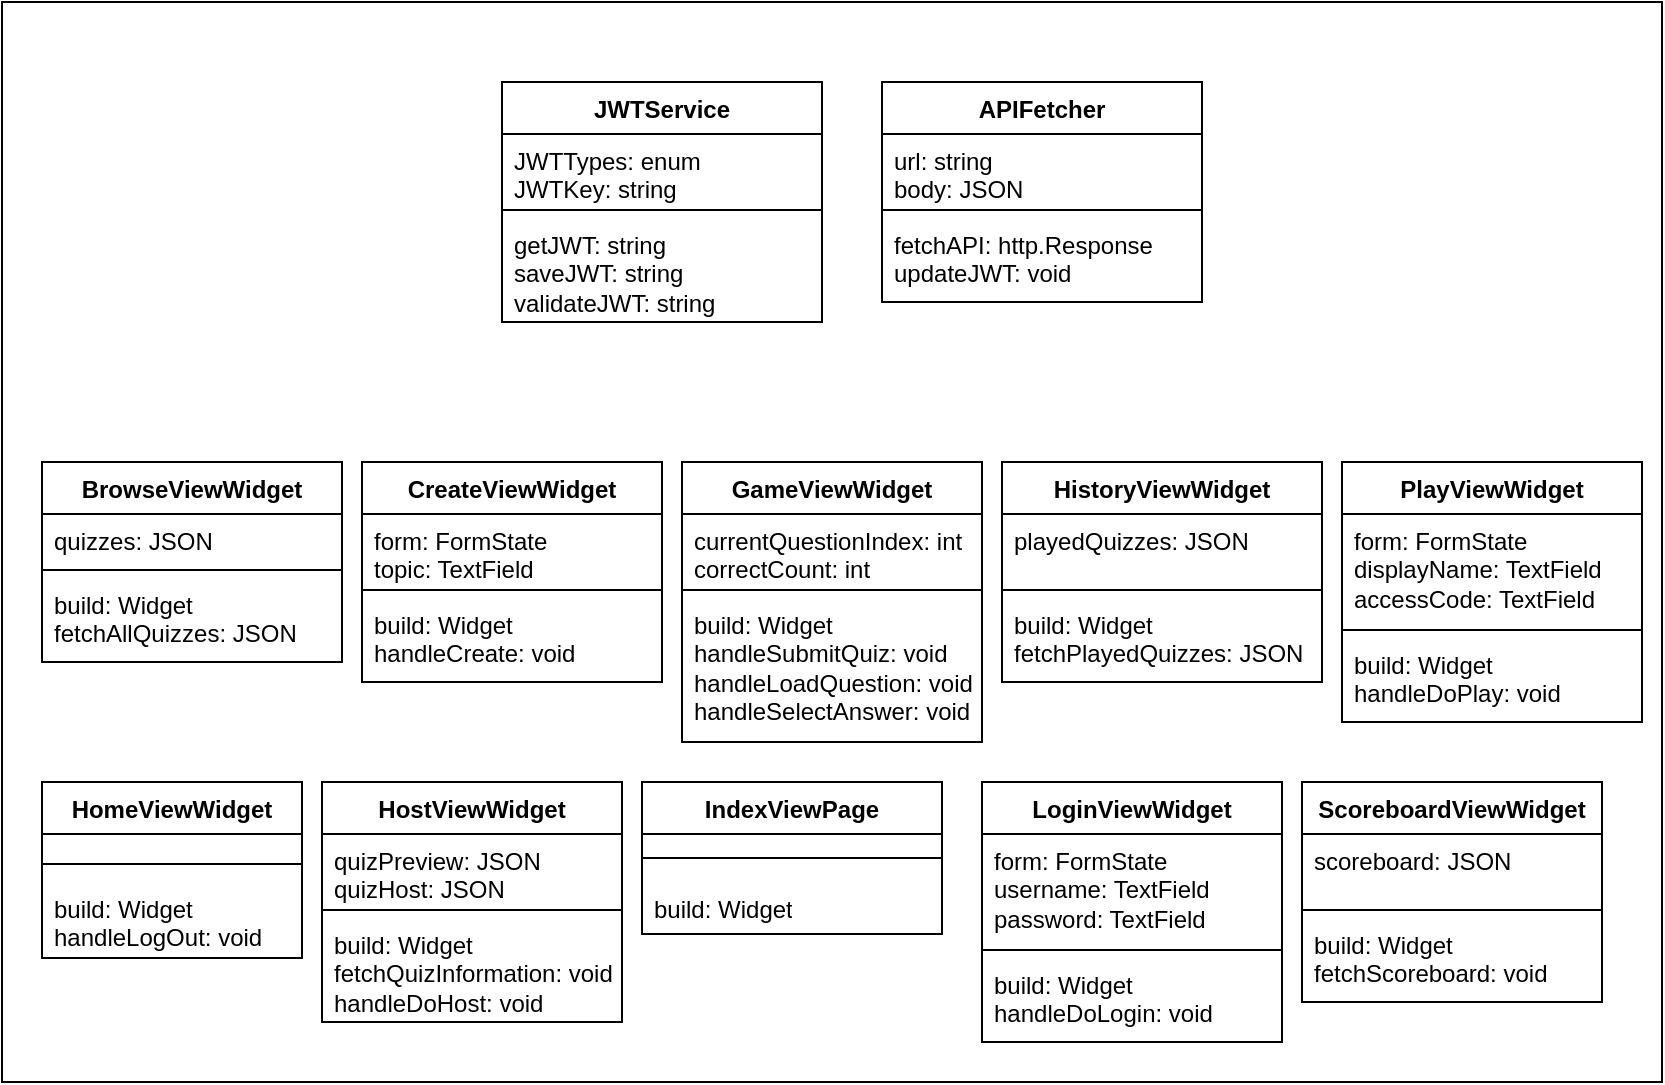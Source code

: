 <mxfile version="28.0.6">
  <diagram name="Page-1" id="H00l7rAya5VoPT8Jox3v">
    <mxGraphModel dx="1124" dy="564" grid="1" gridSize="10" guides="1" tooltips="1" connect="1" arrows="1" fold="1" page="1" pageScale="1" pageWidth="850" pageHeight="1100" math="0" shadow="0">
      <root>
        <mxCell id="0" />
        <mxCell id="1" parent="0" />
        <mxCell id="x9GBDwBVRwiYbIJYeiJB-68" value="" style="rounded=0;whiteSpace=wrap;html=1;" vertex="1" parent="1">
          <mxGeometry x="10" y="150" width="830" height="540" as="geometry" />
        </mxCell>
        <mxCell id="x9GBDwBVRwiYbIJYeiJB-5" value="JWTService" style="swimlane;fontStyle=1;align=center;verticalAlign=top;childLayout=stackLayout;horizontal=1;startSize=26;horizontalStack=0;resizeParent=1;resizeParentMax=0;resizeLast=0;collapsible=1;marginBottom=0;whiteSpace=wrap;html=1;" vertex="1" parent="1">
          <mxGeometry x="260" y="190" width="160" height="120" as="geometry" />
        </mxCell>
        <mxCell id="x9GBDwBVRwiYbIJYeiJB-6" value="JWTTypes: enum&lt;div&gt;JWTKey: string&lt;/div&gt;" style="text;strokeColor=none;fillColor=none;align=left;verticalAlign=top;spacingLeft=4;spacingRight=4;overflow=hidden;rotatable=0;points=[[0,0.5],[1,0.5]];portConstraint=eastwest;whiteSpace=wrap;html=1;" vertex="1" parent="x9GBDwBVRwiYbIJYeiJB-5">
          <mxGeometry y="26" width="160" height="34" as="geometry" />
        </mxCell>
        <mxCell id="x9GBDwBVRwiYbIJYeiJB-7" value="" style="line;strokeWidth=1;fillColor=none;align=left;verticalAlign=middle;spacingTop=-1;spacingLeft=3;spacingRight=3;rotatable=0;labelPosition=right;points=[];portConstraint=eastwest;strokeColor=inherit;" vertex="1" parent="x9GBDwBVRwiYbIJYeiJB-5">
          <mxGeometry y="60" width="160" height="8" as="geometry" />
        </mxCell>
        <mxCell id="x9GBDwBVRwiYbIJYeiJB-8" value="getJWT: string&lt;div&gt;saveJWT: string&lt;/div&gt;&lt;div&gt;validateJWT: string&lt;/div&gt;" style="text;strokeColor=none;fillColor=none;align=left;verticalAlign=top;spacingLeft=4;spacingRight=4;overflow=hidden;rotatable=0;points=[[0,0.5],[1,0.5]];portConstraint=eastwest;whiteSpace=wrap;html=1;" vertex="1" parent="x9GBDwBVRwiYbIJYeiJB-5">
          <mxGeometry y="68" width="160" height="52" as="geometry" />
        </mxCell>
        <mxCell id="x9GBDwBVRwiYbIJYeiJB-18" value="BrowseViewWidget" style="swimlane;fontStyle=1;align=center;verticalAlign=top;childLayout=stackLayout;horizontal=1;startSize=26;horizontalStack=0;resizeParent=1;resizeParentMax=0;resizeLast=0;collapsible=1;marginBottom=0;whiteSpace=wrap;html=1;" vertex="1" parent="1">
          <mxGeometry x="30" y="380" width="150" height="100" as="geometry" />
        </mxCell>
        <mxCell id="x9GBDwBVRwiYbIJYeiJB-19" value="quizzes: JSON" style="text;strokeColor=none;fillColor=none;align=left;verticalAlign=top;spacingLeft=4;spacingRight=4;overflow=hidden;rotatable=0;points=[[0,0.5],[1,0.5]];portConstraint=eastwest;whiteSpace=wrap;html=1;" vertex="1" parent="x9GBDwBVRwiYbIJYeiJB-18">
          <mxGeometry y="26" width="150" height="24" as="geometry" />
        </mxCell>
        <mxCell id="x9GBDwBVRwiYbIJYeiJB-20" value="" style="line;strokeWidth=1;fillColor=none;align=left;verticalAlign=middle;spacingTop=-1;spacingLeft=3;spacingRight=3;rotatable=0;labelPosition=right;points=[];portConstraint=eastwest;strokeColor=inherit;" vertex="1" parent="x9GBDwBVRwiYbIJYeiJB-18">
          <mxGeometry y="50" width="150" height="8" as="geometry" />
        </mxCell>
        <mxCell id="x9GBDwBVRwiYbIJYeiJB-21" value="build: Widget&lt;div&gt;fetchAllQuizzes: JSON&lt;/div&gt;" style="text;strokeColor=none;fillColor=none;align=left;verticalAlign=top;spacingLeft=4;spacingRight=4;overflow=hidden;rotatable=0;points=[[0,0.5],[1,0.5]];portConstraint=eastwest;whiteSpace=wrap;html=1;" vertex="1" parent="x9GBDwBVRwiYbIJYeiJB-18">
          <mxGeometry y="58" width="150" height="42" as="geometry" />
        </mxCell>
        <mxCell id="x9GBDwBVRwiYbIJYeiJB-22" value="CreateViewWidget" style="swimlane;fontStyle=1;align=center;verticalAlign=top;childLayout=stackLayout;horizontal=1;startSize=26;horizontalStack=0;resizeParent=1;resizeParentMax=0;resizeLast=0;collapsible=1;marginBottom=0;whiteSpace=wrap;html=1;" vertex="1" parent="1">
          <mxGeometry x="190" y="380" width="150" height="110" as="geometry" />
        </mxCell>
        <mxCell id="x9GBDwBVRwiYbIJYeiJB-23" value="form: FormState&lt;div&gt;topic: TextField&lt;/div&gt;" style="text;strokeColor=none;fillColor=none;align=left;verticalAlign=top;spacingLeft=4;spacingRight=4;overflow=hidden;rotatable=0;points=[[0,0.5],[1,0.5]];portConstraint=eastwest;whiteSpace=wrap;html=1;" vertex="1" parent="x9GBDwBVRwiYbIJYeiJB-22">
          <mxGeometry y="26" width="150" height="34" as="geometry" />
        </mxCell>
        <mxCell id="x9GBDwBVRwiYbIJYeiJB-24" value="" style="line;strokeWidth=1;fillColor=none;align=left;verticalAlign=middle;spacingTop=-1;spacingLeft=3;spacingRight=3;rotatable=0;labelPosition=right;points=[];portConstraint=eastwest;strokeColor=inherit;" vertex="1" parent="x9GBDwBVRwiYbIJYeiJB-22">
          <mxGeometry y="60" width="150" height="8" as="geometry" />
        </mxCell>
        <mxCell id="x9GBDwBVRwiYbIJYeiJB-25" value="build: Widget&lt;div&gt;handleCreate: void&lt;/div&gt;" style="text;strokeColor=none;fillColor=none;align=left;verticalAlign=top;spacingLeft=4;spacingRight=4;overflow=hidden;rotatable=0;points=[[0,0.5],[1,0.5]];portConstraint=eastwest;whiteSpace=wrap;html=1;" vertex="1" parent="x9GBDwBVRwiYbIJYeiJB-22">
          <mxGeometry y="68" width="150" height="42" as="geometry" />
        </mxCell>
        <mxCell id="x9GBDwBVRwiYbIJYeiJB-26" value="GameViewWidget" style="swimlane;fontStyle=1;align=center;verticalAlign=top;childLayout=stackLayout;horizontal=1;startSize=26;horizontalStack=0;resizeParent=1;resizeParentMax=0;resizeLast=0;collapsible=1;marginBottom=0;whiteSpace=wrap;html=1;" vertex="1" parent="1">
          <mxGeometry x="350" y="380" width="150" height="140" as="geometry" />
        </mxCell>
        <mxCell id="x9GBDwBVRwiYbIJYeiJB-27" value="currentQuestionIndex: int&lt;div&gt;correctCount: int&lt;/div&gt;" style="text;strokeColor=none;fillColor=none;align=left;verticalAlign=top;spacingLeft=4;spacingRight=4;overflow=hidden;rotatable=0;points=[[0,0.5],[1,0.5]];portConstraint=eastwest;whiteSpace=wrap;html=1;" vertex="1" parent="x9GBDwBVRwiYbIJYeiJB-26">
          <mxGeometry y="26" width="150" height="34" as="geometry" />
        </mxCell>
        <mxCell id="x9GBDwBVRwiYbIJYeiJB-28" value="" style="line;strokeWidth=1;fillColor=none;align=left;verticalAlign=middle;spacingTop=-1;spacingLeft=3;spacingRight=3;rotatable=0;labelPosition=right;points=[];portConstraint=eastwest;strokeColor=inherit;" vertex="1" parent="x9GBDwBVRwiYbIJYeiJB-26">
          <mxGeometry y="60" width="150" height="8" as="geometry" />
        </mxCell>
        <mxCell id="x9GBDwBVRwiYbIJYeiJB-29" value="&lt;div&gt;build: Widget&lt;/div&gt;&lt;div&gt;handleSubmitQuiz: void&lt;/div&gt;handleLoadQuestion: void&lt;div&gt;handleSelectAnswer: void&lt;/div&gt;" style="text;strokeColor=none;fillColor=none;align=left;verticalAlign=top;spacingLeft=4;spacingRight=4;overflow=hidden;rotatable=0;points=[[0,0.5],[1,0.5]];portConstraint=eastwest;whiteSpace=wrap;html=1;" vertex="1" parent="x9GBDwBVRwiYbIJYeiJB-26">
          <mxGeometry y="68" width="150" height="72" as="geometry" />
        </mxCell>
        <mxCell id="x9GBDwBVRwiYbIJYeiJB-30" value="HistoryViewWidget" style="swimlane;fontStyle=1;align=center;verticalAlign=top;childLayout=stackLayout;horizontal=1;startSize=26;horizontalStack=0;resizeParent=1;resizeParentMax=0;resizeLast=0;collapsible=1;marginBottom=0;whiteSpace=wrap;html=1;" vertex="1" parent="1">
          <mxGeometry x="510" y="380" width="160" height="110" as="geometry" />
        </mxCell>
        <mxCell id="x9GBDwBVRwiYbIJYeiJB-31" value="playedQuizzes: JSON&lt;div&gt;&lt;br&gt;&lt;/div&gt;" style="text;strokeColor=none;fillColor=none;align=left;verticalAlign=top;spacingLeft=4;spacingRight=4;overflow=hidden;rotatable=0;points=[[0,0.5],[1,0.5]];portConstraint=eastwest;whiteSpace=wrap;html=1;" vertex="1" parent="x9GBDwBVRwiYbIJYeiJB-30">
          <mxGeometry y="26" width="160" height="34" as="geometry" />
        </mxCell>
        <mxCell id="x9GBDwBVRwiYbIJYeiJB-32" value="" style="line;strokeWidth=1;fillColor=none;align=left;verticalAlign=middle;spacingTop=-1;spacingLeft=3;spacingRight=3;rotatable=0;labelPosition=right;points=[];portConstraint=eastwest;strokeColor=inherit;" vertex="1" parent="x9GBDwBVRwiYbIJYeiJB-30">
          <mxGeometry y="60" width="160" height="8" as="geometry" />
        </mxCell>
        <mxCell id="x9GBDwBVRwiYbIJYeiJB-33" value="&lt;div&gt;build: Widget&lt;/div&gt;&lt;div&gt;fetchPlayedQuizzes: JSON&lt;/div&gt;&lt;div&gt;&lt;br&gt;&lt;/div&gt;" style="text;strokeColor=none;fillColor=none;align=left;verticalAlign=top;spacingLeft=4;spacingRight=4;overflow=hidden;rotatable=0;points=[[0,0.5],[1,0.5]];portConstraint=eastwest;whiteSpace=wrap;html=1;" vertex="1" parent="x9GBDwBVRwiYbIJYeiJB-30">
          <mxGeometry y="68" width="160" height="42" as="geometry" />
        </mxCell>
        <mxCell id="x9GBDwBVRwiYbIJYeiJB-34" value="HomeViewWidget" style="swimlane;fontStyle=1;align=center;verticalAlign=top;childLayout=stackLayout;horizontal=1;startSize=26;horizontalStack=0;resizeParent=1;resizeParentMax=0;resizeLast=0;collapsible=1;marginBottom=0;whiteSpace=wrap;html=1;" vertex="1" parent="1">
          <mxGeometry x="30" y="540" width="130" height="88" as="geometry" />
        </mxCell>
        <mxCell id="x9GBDwBVRwiYbIJYeiJB-35" value="&lt;div&gt;&lt;br&gt;&lt;/div&gt;" style="text;strokeColor=none;fillColor=none;align=left;verticalAlign=top;spacingLeft=4;spacingRight=4;overflow=hidden;rotatable=0;points=[[0,0.5],[1,0.5]];portConstraint=eastwest;whiteSpace=wrap;html=1;" vertex="1" parent="x9GBDwBVRwiYbIJYeiJB-34">
          <mxGeometry y="26" width="130" height="6" as="geometry" />
        </mxCell>
        <mxCell id="x9GBDwBVRwiYbIJYeiJB-36" value="" style="line;strokeWidth=1;fillColor=none;align=left;verticalAlign=middle;spacingTop=-1;spacingLeft=3;spacingRight=3;rotatable=0;labelPosition=right;points=[];portConstraint=eastwest;strokeColor=inherit;" vertex="1" parent="x9GBDwBVRwiYbIJYeiJB-34">
          <mxGeometry y="32" width="130" height="18" as="geometry" />
        </mxCell>
        <mxCell id="x9GBDwBVRwiYbIJYeiJB-37" value="&lt;div&gt;build: Widget&lt;/div&gt;&lt;div&gt;handleLogOut: void&lt;/div&gt;" style="text;strokeColor=none;fillColor=none;align=left;verticalAlign=top;spacingLeft=4;spacingRight=4;overflow=hidden;rotatable=0;points=[[0,0.5],[1,0.5]];portConstraint=eastwest;whiteSpace=wrap;html=1;" vertex="1" parent="x9GBDwBVRwiYbIJYeiJB-34">
          <mxGeometry y="50" width="130" height="38" as="geometry" />
        </mxCell>
        <mxCell id="x9GBDwBVRwiYbIJYeiJB-38" value="HostViewWidget" style="swimlane;fontStyle=1;align=center;verticalAlign=top;childLayout=stackLayout;horizontal=1;startSize=26;horizontalStack=0;resizeParent=1;resizeParentMax=0;resizeLast=0;collapsible=1;marginBottom=0;whiteSpace=wrap;html=1;" vertex="1" parent="1">
          <mxGeometry x="170" y="540" width="150" height="120" as="geometry" />
        </mxCell>
        <mxCell id="x9GBDwBVRwiYbIJYeiJB-39" value="quizPreview: JSON&lt;div&gt;quizHost: JSON&lt;/div&gt;" style="text;strokeColor=none;fillColor=none;align=left;verticalAlign=top;spacingLeft=4;spacingRight=4;overflow=hidden;rotatable=0;points=[[0,0.5],[1,0.5]];portConstraint=eastwest;whiteSpace=wrap;html=1;" vertex="1" parent="x9GBDwBVRwiYbIJYeiJB-38">
          <mxGeometry y="26" width="150" height="34" as="geometry" />
        </mxCell>
        <mxCell id="x9GBDwBVRwiYbIJYeiJB-40" value="" style="line;strokeWidth=1;fillColor=none;align=left;verticalAlign=middle;spacingTop=-1;spacingLeft=3;spacingRight=3;rotatable=0;labelPosition=right;points=[];portConstraint=eastwest;strokeColor=inherit;" vertex="1" parent="x9GBDwBVRwiYbIJYeiJB-38">
          <mxGeometry y="60" width="150" height="8" as="geometry" />
        </mxCell>
        <mxCell id="x9GBDwBVRwiYbIJYeiJB-41" value="build: Widget&lt;div&gt;fetchQuizInformation: void&lt;/div&gt;&lt;div&gt;handleDoHost: void&lt;/div&gt;" style="text;strokeColor=none;fillColor=none;align=left;verticalAlign=top;spacingLeft=4;spacingRight=4;overflow=hidden;rotatable=0;points=[[0,0.5],[1,0.5]];portConstraint=eastwest;whiteSpace=wrap;html=1;" vertex="1" parent="x9GBDwBVRwiYbIJYeiJB-38">
          <mxGeometry y="68" width="150" height="52" as="geometry" />
        </mxCell>
        <mxCell id="x9GBDwBVRwiYbIJYeiJB-42" value="IndexViewPage" style="swimlane;fontStyle=1;align=center;verticalAlign=top;childLayout=stackLayout;horizontal=1;startSize=26;horizontalStack=0;resizeParent=1;resizeParentMax=0;resizeLast=0;collapsible=1;marginBottom=0;whiteSpace=wrap;html=1;" vertex="1" parent="1">
          <mxGeometry x="330" y="540" width="150" height="76" as="geometry" />
        </mxCell>
        <mxCell id="x9GBDwBVRwiYbIJYeiJB-44" value="" style="line;strokeWidth=1;fillColor=none;align=left;verticalAlign=middle;spacingTop=-1;spacingLeft=3;spacingRight=3;rotatable=0;labelPosition=right;points=[];portConstraint=eastwest;strokeColor=inherit;" vertex="1" parent="x9GBDwBVRwiYbIJYeiJB-42">
          <mxGeometry y="26" width="150" height="24" as="geometry" />
        </mxCell>
        <mxCell id="x9GBDwBVRwiYbIJYeiJB-45" value="build: Widget" style="text;strokeColor=none;fillColor=none;align=left;verticalAlign=top;spacingLeft=4;spacingRight=4;overflow=hidden;rotatable=0;points=[[0,0.5],[1,0.5]];portConstraint=eastwest;whiteSpace=wrap;html=1;" vertex="1" parent="x9GBDwBVRwiYbIJYeiJB-42">
          <mxGeometry y="50" width="150" height="26" as="geometry" />
        </mxCell>
        <mxCell id="x9GBDwBVRwiYbIJYeiJB-49" value="LoginViewWidget" style="swimlane;fontStyle=1;align=center;verticalAlign=top;childLayout=stackLayout;horizontal=1;startSize=26;horizontalStack=0;resizeParent=1;resizeParentMax=0;resizeLast=0;collapsible=1;marginBottom=0;whiteSpace=wrap;html=1;" vertex="1" parent="1">
          <mxGeometry x="500" y="540" width="150" height="130" as="geometry" />
        </mxCell>
        <mxCell id="x9GBDwBVRwiYbIJYeiJB-50" value="form: FormState&lt;div&gt;username: TextField&lt;/div&gt;&lt;div&gt;password: TextField&lt;/div&gt;" style="text;strokeColor=none;fillColor=none;align=left;verticalAlign=top;spacingLeft=4;spacingRight=4;overflow=hidden;rotatable=0;points=[[0,0.5],[1,0.5]];portConstraint=eastwest;whiteSpace=wrap;html=1;" vertex="1" parent="x9GBDwBVRwiYbIJYeiJB-49">
          <mxGeometry y="26" width="150" height="54" as="geometry" />
        </mxCell>
        <mxCell id="x9GBDwBVRwiYbIJYeiJB-51" value="" style="line;strokeWidth=1;fillColor=none;align=left;verticalAlign=middle;spacingTop=-1;spacingLeft=3;spacingRight=3;rotatable=0;labelPosition=right;points=[];portConstraint=eastwest;strokeColor=inherit;" vertex="1" parent="x9GBDwBVRwiYbIJYeiJB-49">
          <mxGeometry y="80" width="150" height="8" as="geometry" />
        </mxCell>
        <mxCell id="x9GBDwBVRwiYbIJYeiJB-52" value="build: Widget&lt;div&gt;handleDoLogin: void&lt;/div&gt;" style="text;strokeColor=none;fillColor=none;align=left;verticalAlign=top;spacingLeft=4;spacingRight=4;overflow=hidden;rotatable=0;points=[[0,0.5],[1,0.5]];portConstraint=eastwest;whiteSpace=wrap;html=1;" vertex="1" parent="x9GBDwBVRwiYbIJYeiJB-49">
          <mxGeometry y="88" width="150" height="42" as="geometry" />
        </mxCell>
        <mxCell id="x9GBDwBVRwiYbIJYeiJB-56" value="PlayViewWidget" style="swimlane;fontStyle=1;align=center;verticalAlign=top;childLayout=stackLayout;horizontal=1;startSize=26;horizontalStack=0;resizeParent=1;resizeParentMax=0;resizeLast=0;collapsible=1;marginBottom=0;whiteSpace=wrap;html=1;" vertex="1" parent="1">
          <mxGeometry x="680" y="380" width="150" height="130" as="geometry" />
        </mxCell>
        <mxCell id="x9GBDwBVRwiYbIJYeiJB-57" value="form: FormState&lt;div&gt;displayName: TextField&lt;/div&gt;&lt;div&gt;accessCode: TextField&lt;/div&gt;" style="text;strokeColor=none;fillColor=none;align=left;verticalAlign=top;spacingLeft=4;spacingRight=4;overflow=hidden;rotatable=0;points=[[0,0.5],[1,0.5]];portConstraint=eastwest;whiteSpace=wrap;html=1;" vertex="1" parent="x9GBDwBVRwiYbIJYeiJB-56">
          <mxGeometry y="26" width="150" height="54" as="geometry" />
        </mxCell>
        <mxCell id="x9GBDwBVRwiYbIJYeiJB-58" value="" style="line;strokeWidth=1;fillColor=none;align=left;verticalAlign=middle;spacingTop=-1;spacingLeft=3;spacingRight=3;rotatable=0;labelPosition=right;points=[];portConstraint=eastwest;strokeColor=inherit;" vertex="1" parent="x9GBDwBVRwiYbIJYeiJB-56">
          <mxGeometry y="80" width="150" height="8" as="geometry" />
        </mxCell>
        <mxCell id="x9GBDwBVRwiYbIJYeiJB-59" value="build: Widget&lt;div&gt;handleDoPlay: void&lt;/div&gt;" style="text;strokeColor=none;fillColor=none;align=left;verticalAlign=top;spacingLeft=4;spacingRight=4;overflow=hidden;rotatable=0;points=[[0,0.5],[1,0.5]];portConstraint=eastwest;whiteSpace=wrap;html=1;" vertex="1" parent="x9GBDwBVRwiYbIJYeiJB-56">
          <mxGeometry y="88" width="150" height="42" as="geometry" />
        </mxCell>
        <mxCell id="x9GBDwBVRwiYbIJYeiJB-60" value="ScoreboardViewWidget" style="swimlane;fontStyle=1;align=center;verticalAlign=top;childLayout=stackLayout;horizontal=1;startSize=26;horizontalStack=0;resizeParent=1;resizeParentMax=0;resizeLast=0;collapsible=1;marginBottom=0;whiteSpace=wrap;html=1;" vertex="1" parent="1">
          <mxGeometry x="660" y="540" width="150" height="110" as="geometry" />
        </mxCell>
        <mxCell id="x9GBDwBVRwiYbIJYeiJB-61" value="scoreboard: JSON" style="text;strokeColor=none;fillColor=none;align=left;verticalAlign=top;spacingLeft=4;spacingRight=4;overflow=hidden;rotatable=0;points=[[0,0.5],[1,0.5]];portConstraint=eastwest;whiteSpace=wrap;html=1;" vertex="1" parent="x9GBDwBVRwiYbIJYeiJB-60">
          <mxGeometry y="26" width="150" height="34" as="geometry" />
        </mxCell>
        <mxCell id="x9GBDwBVRwiYbIJYeiJB-62" value="" style="line;strokeWidth=1;fillColor=none;align=left;verticalAlign=middle;spacingTop=-1;spacingLeft=3;spacingRight=3;rotatable=0;labelPosition=right;points=[];portConstraint=eastwest;strokeColor=inherit;" vertex="1" parent="x9GBDwBVRwiYbIJYeiJB-60">
          <mxGeometry y="60" width="150" height="8" as="geometry" />
        </mxCell>
        <mxCell id="x9GBDwBVRwiYbIJYeiJB-63" value="build: Widget&lt;div&gt;fetchScoreboard: void&lt;/div&gt;" style="text;strokeColor=none;fillColor=none;align=left;verticalAlign=top;spacingLeft=4;spacingRight=4;overflow=hidden;rotatable=0;points=[[0,0.5],[1,0.5]];portConstraint=eastwest;whiteSpace=wrap;html=1;" vertex="1" parent="x9GBDwBVRwiYbIJYeiJB-60">
          <mxGeometry y="68" width="150" height="42" as="geometry" />
        </mxCell>
        <mxCell id="x9GBDwBVRwiYbIJYeiJB-64" value="APIFetcher" style="swimlane;fontStyle=1;align=center;verticalAlign=top;childLayout=stackLayout;horizontal=1;startSize=26;horizontalStack=0;resizeParent=1;resizeParentMax=0;resizeLast=0;collapsible=1;marginBottom=0;whiteSpace=wrap;html=1;" vertex="1" parent="1">
          <mxGeometry x="450" y="190" width="160" height="110" as="geometry" />
        </mxCell>
        <mxCell id="x9GBDwBVRwiYbIJYeiJB-65" value="&lt;div&gt;url: string&lt;/div&gt;&lt;div&gt;body: JSON&lt;/div&gt;" style="text;strokeColor=none;fillColor=none;align=left;verticalAlign=top;spacingLeft=4;spacingRight=4;overflow=hidden;rotatable=0;points=[[0,0.5],[1,0.5]];portConstraint=eastwest;whiteSpace=wrap;html=1;" vertex="1" parent="x9GBDwBVRwiYbIJYeiJB-64">
          <mxGeometry y="26" width="160" height="34" as="geometry" />
        </mxCell>
        <mxCell id="x9GBDwBVRwiYbIJYeiJB-66" value="" style="line;strokeWidth=1;fillColor=none;align=left;verticalAlign=middle;spacingTop=-1;spacingLeft=3;spacingRight=3;rotatable=0;labelPosition=right;points=[];portConstraint=eastwest;strokeColor=inherit;" vertex="1" parent="x9GBDwBVRwiYbIJYeiJB-64">
          <mxGeometry y="60" width="160" height="8" as="geometry" />
        </mxCell>
        <mxCell id="x9GBDwBVRwiYbIJYeiJB-67" value="fetchAPI: http.Response&lt;div&gt;updateJWT: void&lt;/div&gt;" style="text;strokeColor=none;fillColor=none;align=left;verticalAlign=top;spacingLeft=4;spacingRight=4;overflow=hidden;rotatable=0;points=[[0,0.5],[1,0.5]];portConstraint=eastwest;whiteSpace=wrap;html=1;" vertex="1" parent="x9GBDwBVRwiYbIJYeiJB-64">
          <mxGeometry y="68" width="160" height="42" as="geometry" />
        </mxCell>
      </root>
    </mxGraphModel>
  </diagram>
</mxfile>
